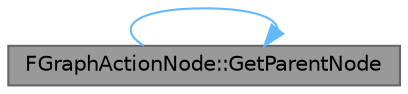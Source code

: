 digraph "FGraphActionNode::GetParentNode"
{
 // INTERACTIVE_SVG=YES
 // LATEX_PDF_SIZE
  bgcolor="transparent";
  edge [fontname=Helvetica,fontsize=10,labelfontname=Helvetica,labelfontsize=10];
  node [fontname=Helvetica,fontsize=10,shape=box,height=0.2,width=0.4];
  rankdir="RL";
  Node1 [id="Node000001",label="FGraphActionNode::GetParentNode",height=0.2,width=0.4,color="gray40", fillcolor="grey60", style="filled", fontcolor="black",tooltip="Returns a WeakPtr to the Parent Node."];
  Node1 -> Node1 [id="edge1_Node000001_Node000001",dir="back",color="steelblue1",style="solid",tooltip=" "];
}

